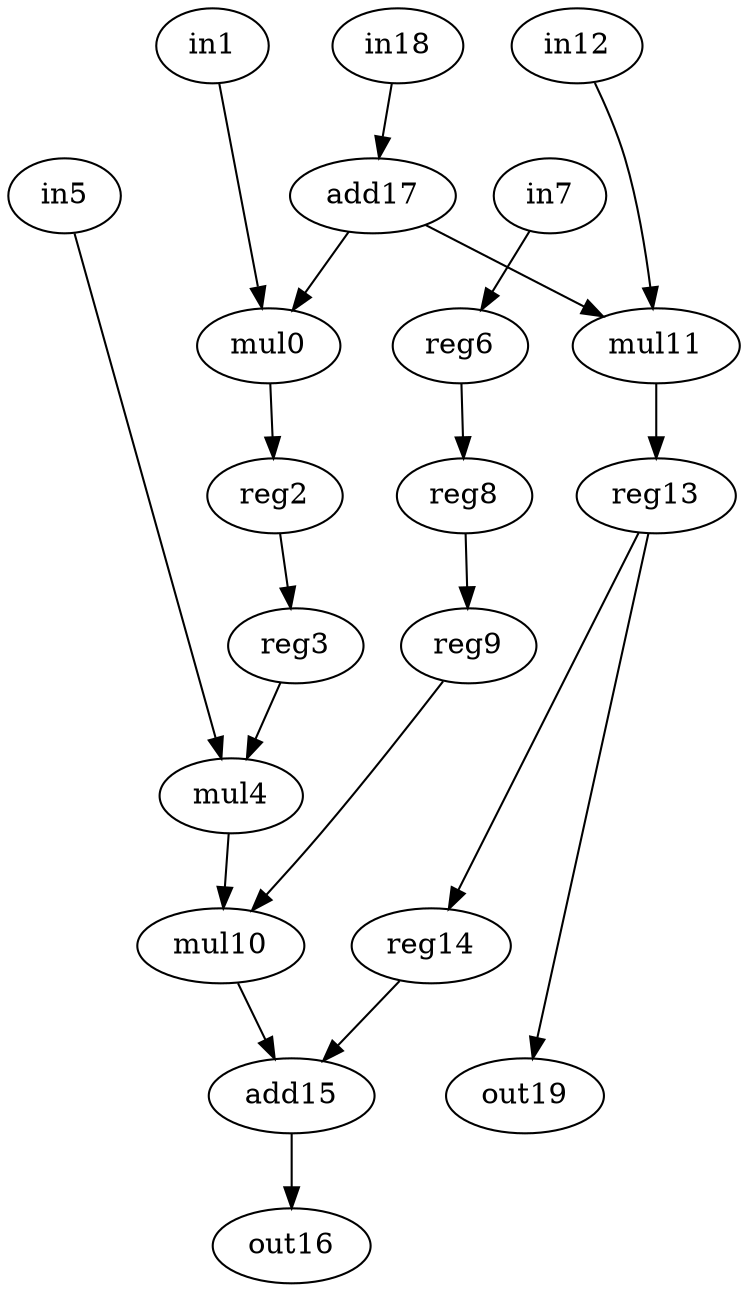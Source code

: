 digraph g {
0 [label = mul0;op = mul;]
1 [label = in1;op = in;]
2 [label = mul10;op = mul;]
3 [label = mul11;op = mul;]
4 [label = in12;op = in;]
5 [label = reg13;op = reg;]
6 [label = reg14;op = reg;]
7 [label = add15;op = add;]
8 [label = out16;op = out;]
9 [label = add17;op = addi;value = 2;]
10 [label = in18;op = in;]
11 [label = out19;op = out;]
12 [label = reg2;op = reg;]
13 [label = reg3;op = reg;]
14 [label = mul4;op = mul;]
15 [label = in5;op = in;]
16 [label = reg6;op = reg;]
17 [label = in7;op = in;]
18 [label = reg8;op = reg;]
19 [label = reg9;op = reg;]
5 -> 11 [port=0; weight=0;]
5 -> 6 [port=0; weight=0;]
6 -> 7 [port=0; weight=0;]
2 -> 7 [port=1; weight=0;]
14 -> 2 [port=0; weight=0;]
13 -> 14 [port=0; weight=0;]
12 -> 13 [port=0; weight=0;]
0 -> 12 [port=0; weight=0;]
9 -> 0 [port=0; weight=0;]
9 -> 3 [port=0; weight=0;]
4 -> 3 [port=1; weight=0;]
3 -> 5 [port=0; weight=2;]
10 -> 9 [port=0; weight=0;]
1 -> 0 [port=1; weight=0;]
15 -> 14 [port=1; weight=0;]
19 -> 2 [port=1; weight=0;]
18 -> 19 [port=0; weight=0;]
16 -> 18 [port=0; weight=0;]
17 -> 16 [port=0; weight=0;]
7 -> 8 [port=0; weight=0;]
}
